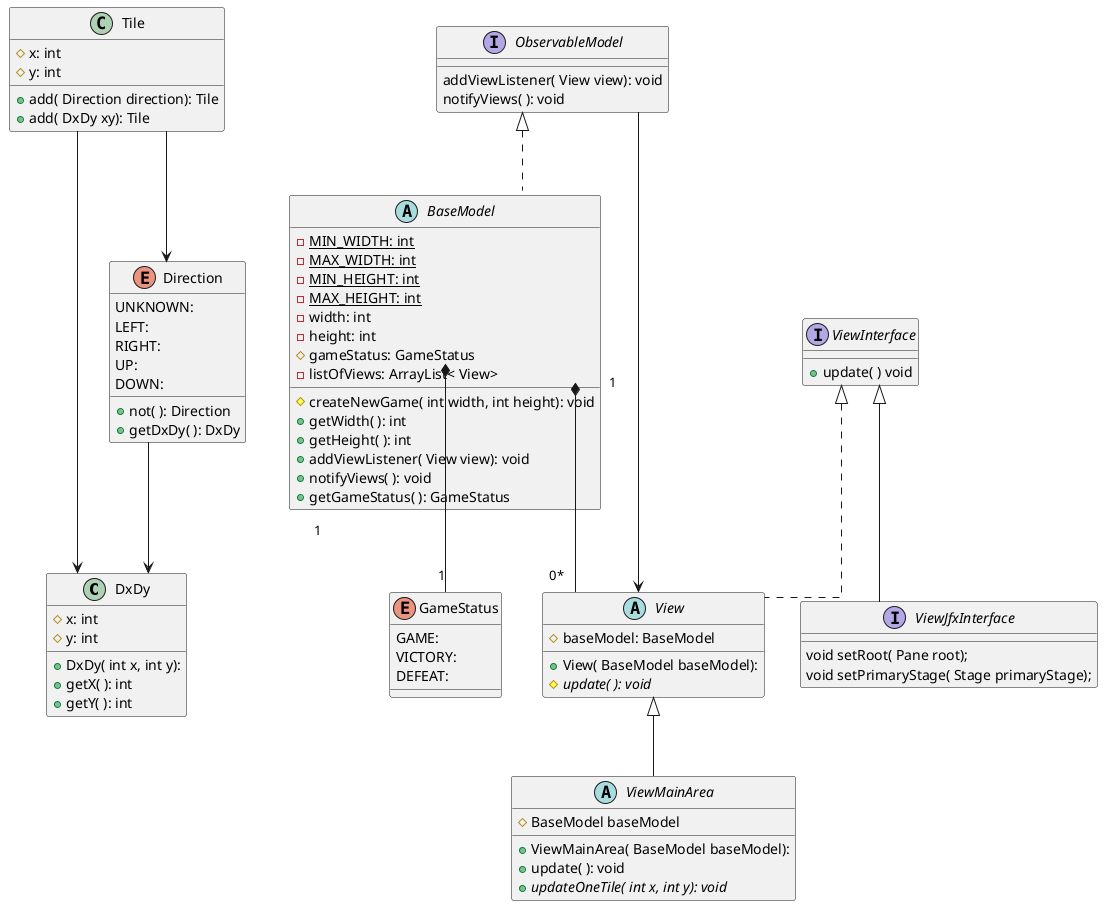 @startuml
'https://plantuml.com/class-diagram

'!theme plain
top to bottom direction
skinparam linetype ortho

class DxDy {
    # x: int
    # y: int
    + DxDy( int x, int y):
    + getX( ): int
    + getY( ): int
}

enum Direction {
    UNKNOWN:
    LEFT:
    RIGHT:
    UP:
    DOWN:
    + not( ): Direction
    + getDxDy( ): DxDy
}
Direction --> DxDy

class Tile {
    # x: int
    # y: int

    + add( Direction direction): Tile
    + add( DxDy xy): Tile
}
Tile --> Direction
Tile --> DxDy

'-------------------------------------------
enum GameStatus {
    GAME:
    VICTORY:
    DEFEAT:
}

interface ObservableModel {
    addViewListener( View view): void
    notifyViews( ): void
}

abstract class BaseModel implements ObservableModel {
    - {static} MIN_WIDTH: int
    - {static} MAX_WIDTH: int
    - {static} MIN_HEIGHT: int
    - {static} MAX_HEIGHT: int
    - width: int
    - height: int
    # gameStatus: GameStatus
    - listOfViews: ArrayList< View>

    # createNewGame( int width, int height): void
    + getWidth( ): int
    + getHeight( ): int
    + addViewListener( View view): void
    + notifyViews( ): void
    + getGameStatus( ): GameStatus
}
BaseModel::gameStatus "1" *-- "1" GameStatus
BaseModel::listOfViews "1" *-- "0*" View

interface ViewInterface {
    + update( ) void
}

abstract class View implements ViewInterface{
    # baseModel: BaseModel
    + View( BaseModel baseModel):
    # {abstract} update( ): void
}
ObservableModel --> View

interface ViewJfxInterface extends ViewInterface {
    void setRoot( Pane root);
    void setPrimaryStage( Stage primaryStage);
}

abstract class ViewMainArea extends View {
# BaseModel baseModel
    + ViewMainArea( BaseModel baseModel):
    + update( ): void
    + {abstract} updateOneTile( int x, int y): void
}


@enduml